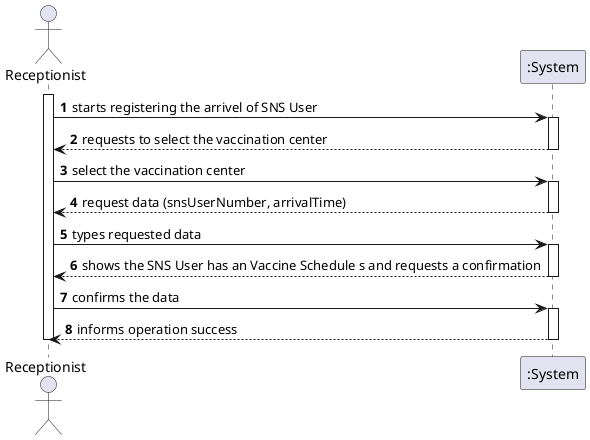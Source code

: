 @startuml US04_SSD
autonumber
actor "Receptionist" as Recp

activate Recp
Recp -> ":System" : starts registering the arrivel of SNS User
activate ":System"
":System" --> Recp : requests to select the vaccination center
deactivate ":System"

Recp -> ":System" : select the vaccination center
activate ":System"
":System" --> Recp : request data (snsUserNumber, arrivalTime)
deactivate ":System"

Recp -> ":System" : types requested data
activate ":System"
":System" --> Recp : shows the SNS User has an Vaccine Schedule s and requests a confirmation
deactivate ":System"

Recp -> ":System" : confirms the data
activate ":System"
":System" --> Recp : informs operation success
deactivate ":System"

deactivate Recp

@enduml